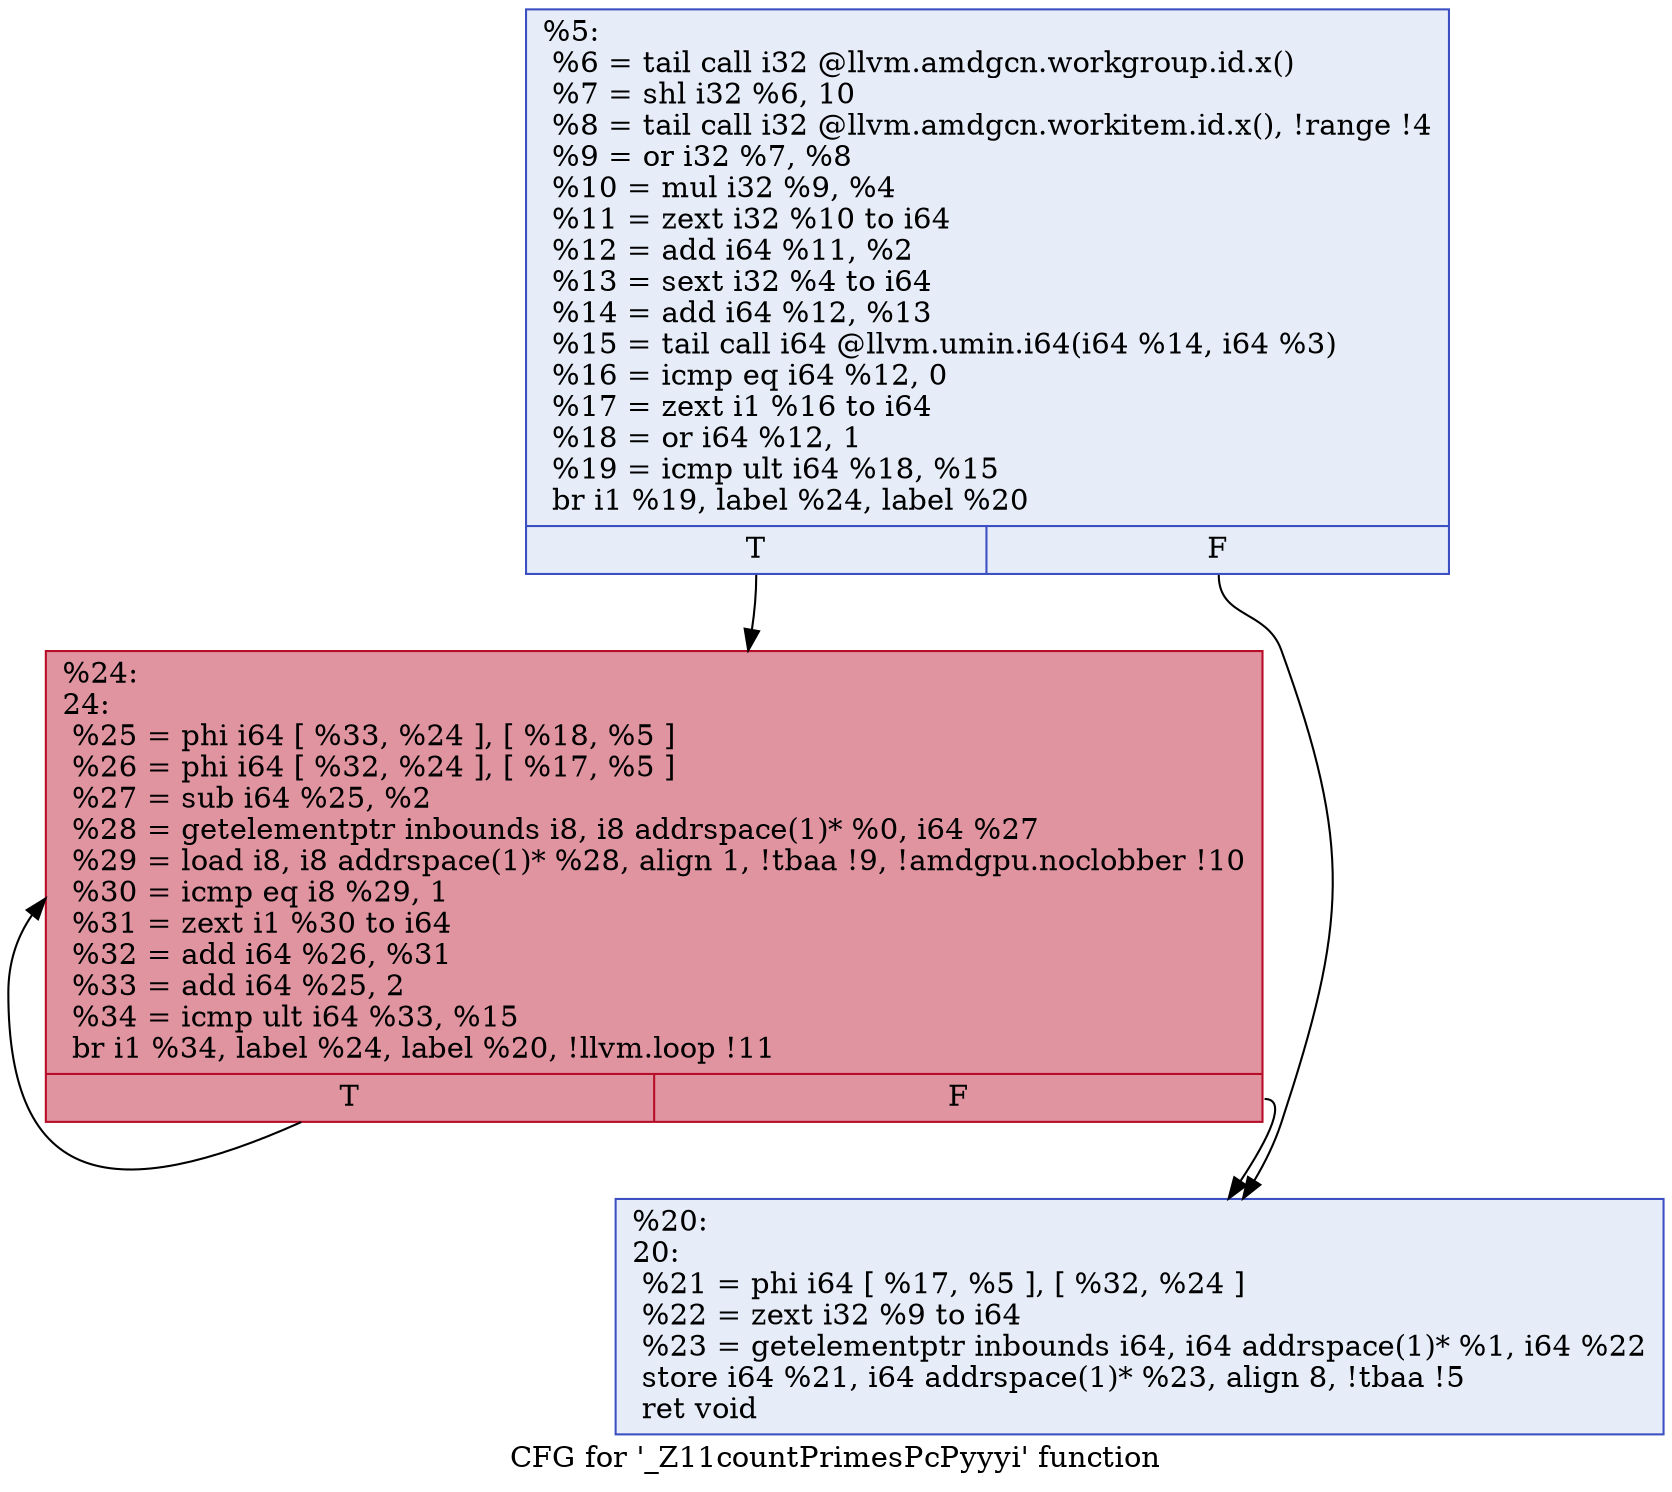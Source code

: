 digraph "CFG for '_Z11countPrimesPcPyyyi' function" {
	label="CFG for '_Z11countPrimesPcPyyyi' function";

	Node0x4efa1f0 [shape=record,color="#3d50c3ff", style=filled, fillcolor="#c7d7f070",label="{%5:\l  %6 = tail call i32 @llvm.amdgcn.workgroup.id.x()\l  %7 = shl i32 %6, 10\l  %8 = tail call i32 @llvm.amdgcn.workitem.id.x(), !range !4\l  %9 = or i32 %7, %8\l  %10 = mul i32 %9, %4\l  %11 = zext i32 %10 to i64\l  %12 = add i64 %11, %2\l  %13 = sext i32 %4 to i64\l  %14 = add i64 %12, %13\l  %15 = tail call i64 @llvm.umin.i64(i64 %14, i64 %3)\l  %16 = icmp eq i64 %12, 0\l  %17 = zext i1 %16 to i64\l  %18 = or i64 %12, 1\l  %19 = icmp ult i64 %18, %15\l  br i1 %19, label %24, label %20\l|{<s0>T|<s1>F}}"];
	Node0x4efa1f0:s0 -> Node0x4efc090;
	Node0x4efa1f0:s1 -> Node0x4efc120;
	Node0x4efc120 [shape=record,color="#3d50c3ff", style=filled, fillcolor="#c7d7f070",label="{%20:\l20:                                               \l  %21 = phi i64 [ %17, %5 ], [ %32, %24 ]\l  %22 = zext i32 %9 to i64\l  %23 = getelementptr inbounds i64, i64 addrspace(1)* %1, i64 %22\l  store i64 %21, i64 addrspace(1)* %23, align 8, !tbaa !5\l  ret void\l}"];
	Node0x4efc090 [shape=record,color="#b70d28ff", style=filled, fillcolor="#b70d2870",label="{%24:\l24:                                               \l  %25 = phi i64 [ %33, %24 ], [ %18, %5 ]\l  %26 = phi i64 [ %32, %24 ], [ %17, %5 ]\l  %27 = sub i64 %25, %2\l  %28 = getelementptr inbounds i8, i8 addrspace(1)* %0, i64 %27\l  %29 = load i8, i8 addrspace(1)* %28, align 1, !tbaa !9, !amdgpu.noclobber !10\l  %30 = icmp eq i8 %29, 1\l  %31 = zext i1 %30 to i64\l  %32 = add i64 %26, %31\l  %33 = add i64 %25, 2\l  %34 = icmp ult i64 %33, %15\l  br i1 %34, label %24, label %20, !llvm.loop !11\l|{<s0>T|<s1>F}}"];
	Node0x4efc090:s0 -> Node0x4efc090;
	Node0x4efc090:s1 -> Node0x4efc120;
}
